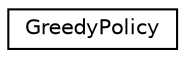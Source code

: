 digraph "Graphical Class Hierarchy"
{
  edge [fontname="Helvetica",fontsize="10",labelfontname="Helvetica",labelfontsize="10"];
  node [fontname="Helvetica",fontsize="10",shape=record];
  rankdir="LR";
  Node1 [label="GreedyPolicy",height=0.2,width=0.4,color="black", fillcolor="white", style="filled",URL="$class_greedy_policy.html"];
}
